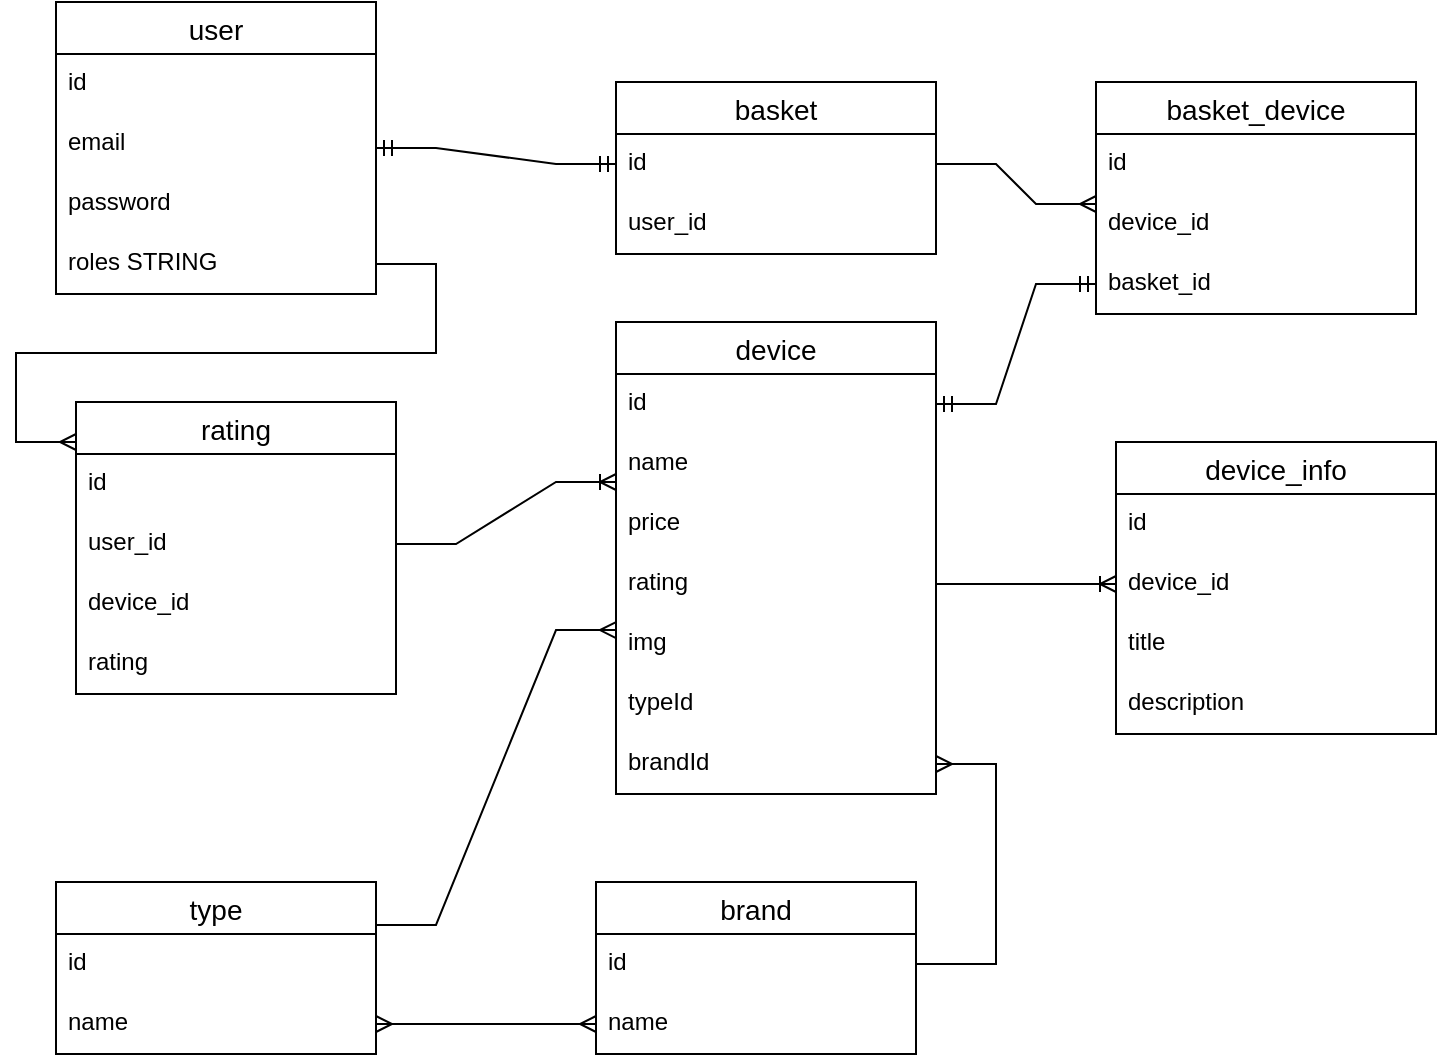 <mxfile version="16.1.2" type="device"><diagram id="FtaSaAt1fNp2INuggTWa" name="Page-1"><mxGraphModel dx="1422" dy="697" grid="1" gridSize="10" guides="1" tooltips="1" connect="1" arrows="1" fold="1" page="1" pageScale="1" pageWidth="827" pageHeight="1169" math="0" shadow="0"><root><mxCell id="0"/><mxCell id="1" parent="0"/><mxCell id="SA8aS67h3LtaV-0xMqvo-10" value="user" style="swimlane;fontStyle=0;childLayout=stackLayout;horizontal=1;startSize=26;horizontalStack=0;resizeParent=1;resizeParentMax=0;resizeLast=0;collapsible=1;marginBottom=0;align=center;fontSize=14;" vertex="1" parent="1"><mxGeometry x="40" y="40" width="160" height="146" as="geometry"><mxRectangle x="70" y="60" width="50" height="26" as="alternateBounds"/></mxGeometry></mxCell><mxCell id="SA8aS67h3LtaV-0xMqvo-11" value="id" style="text;strokeColor=none;fillColor=none;spacingLeft=4;spacingRight=4;overflow=hidden;rotatable=0;points=[[0,0.5],[1,0.5]];portConstraint=eastwest;fontSize=12;" vertex="1" parent="SA8aS67h3LtaV-0xMqvo-10"><mxGeometry y="26" width="160" height="30" as="geometry"/></mxCell><mxCell id="SA8aS67h3LtaV-0xMqvo-12" value="email" style="text;strokeColor=none;fillColor=none;spacingLeft=4;spacingRight=4;overflow=hidden;rotatable=0;points=[[0,0.5],[1,0.5]];portConstraint=eastwest;fontSize=12;" vertex="1" parent="SA8aS67h3LtaV-0xMqvo-10"><mxGeometry y="56" width="160" height="30" as="geometry"/></mxCell><mxCell id="SA8aS67h3LtaV-0xMqvo-13" value="password" style="text;strokeColor=none;fillColor=none;spacingLeft=4;spacingRight=4;overflow=hidden;rotatable=0;points=[[0,0.5],[1,0.5]];portConstraint=eastwest;fontSize=12;" vertex="1" parent="SA8aS67h3LtaV-0xMqvo-10"><mxGeometry y="86" width="160" height="30" as="geometry"/></mxCell><mxCell id="SA8aS67h3LtaV-0xMqvo-18" value="roles STRING" style="text;strokeColor=none;fillColor=none;spacingLeft=4;spacingRight=4;overflow=hidden;rotatable=0;points=[[0,0.5],[1,0.5]];portConstraint=eastwest;fontSize=12;" vertex="1" parent="SA8aS67h3LtaV-0xMqvo-10"><mxGeometry y="116" width="160" height="30" as="geometry"/></mxCell><mxCell id="SA8aS67h3LtaV-0xMqvo-19" value="basket" style="swimlane;fontStyle=0;childLayout=stackLayout;horizontal=1;startSize=26;horizontalStack=0;resizeParent=1;resizeParentMax=0;resizeLast=0;collapsible=1;marginBottom=0;align=center;fontSize=14;" vertex="1" parent="1"><mxGeometry x="320" y="80" width="160" height="86" as="geometry"><mxRectangle x="70" y="60" width="50" height="26" as="alternateBounds"/></mxGeometry></mxCell><mxCell id="SA8aS67h3LtaV-0xMqvo-20" value="id" style="text;strokeColor=none;fillColor=none;spacingLeft=4;spacingRight=4;overflow=hidden;rotatable=0;points=[[0,0.5],[1,0.5]];portConstraint=eastwest;fontSize=12;" vertex="1" parent="SA8aS67h3LtaV-0xMqvo-19"><mxGeometry y="26" width="160" height="30" as="geometry"/></mxCell><mxCell id="SA8aS67h3LtaV-0xMqvo-21" value="user_id" style="text;strokeColor=none;fillColor=none;spacingLeft=4;spacingRight=4;overflow=hidden;rotatable=0;points=[[0,0.5],[1,0.5]];portConstraint=eastwest;fontSize=12;" vertex="1" parent="SA8aS67h3LtaV-0xMqvo-19"><mxGeometry y="56" width="160" height="30" as="geometry"/></mxCell><mxCell id="SA8aS67h3LtaV-0xMqvo-24" value="" style="edgeStyle=entityRelationEdgeStyle;fontSize=12;html=1;endArrow=ERmandOne;startArrow=ERmandOne;rounded=0;entryX=0;entryY=0.5;entryDx=0;entryDy=0;" edge="1" parent="1" source="SA8aS67h3LtaV-0xMqvo-10" target="SA8aS67h3LtaV-0xMqvo-20"><mxGeometry width="100" height="100" relative="1" as="geometry"><mxPoint x="240" y="230" as="sourcePoint"/><mxPoint x="230" y="80" as="targetPoint"/></mxGeometry></mxCell><mxCell id="SA8aS67h3LtaV-0xMqvo-25" value="device" style="swimlane;fontStyle=0;childLayout=stackLayout;horizontal=1;startSize=26;horizontalStack=0;resizeParent=1;resizeParentMax=0;resizeLast=0;collapsible=1;marginBottom=0;align=center;fontSize=14;" vertex="1" parent="1"><mxGeometry x="320" y="200" width="160" height="236" as="geometry"><mxRectangle x="70" y="60" width="50" height="26" as="alternateBounds"/></mxGeometry></mxCell><mxCell id="SA8aS67h3LtaV-0xMqvo-26" value="id" style="text;strokeColor=none;fillColor=none;spacingLeft=4;spacingRight=4;overflow=hidden;rotatable=0;points=[[0,0.5],[1,0.5]];portConstraint=eastwest;fontSize=12;" vertex="1" parent="SA8aS67h3LtaV-0xMqvo-25"><mxGeometry y="26" width="160" height="30" as="geometry"/></mxCell><mxCell id="SA8aS67h3LtaV-0xMqvo-27" value="name" style="text;strokeColor=none;fillColor=none;spacingLeft=4;spacingRight=4;overflow=hidden;rotatable=0;points=[[0,0.5],[1,0.5]];portConstraint=eastwest;fontSize=12;" vertex="1" parent="SA8aS67h3LtaV-0xMqvo-25"><mxGeometry y="56" width="160" height="30" as="geometry"/></mxCell><mxCell id="SA8aS67h3LtaV-0xMqvo-28" value="price" style="text;strokeColor=none;fillColor=none;spacingLeft=4;spacingRight=4;overflow=hidden;rotatable=0;points=[[0,0.5],[1,0.5]];portConstraint=eastwest;fontSize=12;" vertex="1" parent="SA8aS67h3LtaV-0xMqvo-25"><mxGeometry y="86" width="160" height="30" as="geometry"/></mxCell><mxCell id="SA8aS67h3LtaV-0xMqvo-29" value="rating" style="text;strokeColor=none;fillColor=none;spacingLeft=4;spacingRight=4;overflow=hidden;rotatable=0;points=[[0,0.5],[1,0.5]];portConstraint=eastwest;fontSize=12;" vertex="1" parent="SA8aS67h3LtaV-0xMqvo-25"><mxGeometry y="116" width="160" height="30" as="geometry"/></mxCell><mxCell id="SA8aS67h3LtaV-0xMqvo-30" value="img" style="text;strokeColor=none;fillColor=none;spacingLeft=4;spacingRight=4;overflow=hidden;rotatable=0;points=[[0,0.5],[1,0.5]];portConstraint=eastwest;fontSize=12;" vertex="1" parent="SA8aS67h3LtaV-0xMqvo-25"><mxGeometry y="146" width="160" height="30" as="geometry"/></mxCell><mxCell id="SA8aS67h3LtaV-0xMqvo-31" value="typeId" style="text;strokeColor=none;fillColor=none;spacingLeft=4;spacingRight=4;overflow=hidden;rotatable=0;points=[[0,0.5],[1,0.5]];portConstraint=eastwest;fontSize=12;" vertex="1" parent="SA8aS67h3LtaV-0xMqvo-25"><mxGeometry y="176" width="160" height="30" as="geometry"/></mxCell><mxCell id="SA8aS67h3LtaV-0xMqvo-32" value="brandId" style="text;strokeColor=none;fillColor=none;spacingLeft=4;spacingRight=4;overflow=hidden;rotatable=0;points=[[0,0.5],[1,0.5]];portConstraint=eastwest;fontSize=12;" vertex="1" parent="SA8aS67h3LtaV-0xMqvo-25"><mxGeometry y="206" width="160" height="30" as="geometry"/></mxCell><mxCell id="SA8aS67h3LtaV-0xMqvo-33" value="type" style="swimlane;fontStyle=0;childLayout=stackLayout;horizontal=1;startSize=26;horizontalStack=0;resizeParent=1;resizeParentMax=0;resizeLast=0;collapsible=1;marginBottom=0;align=center;fontSize=14;" vertex="1" parent="1"><mxGeometry x="40" y="480" width="160" height="86" as="geometry"/></mxCell><mxCell id="SA8aS67h3LtaV-0xMqvo-34" value="id" style="text;strokeColor=none;fillColor=none;spacingLeft=4;spacingRight=4;overflow=hidden;rotatable=0;points=[[0,0.5],[1,0.5]];portConstraint=eastwest;fontSize=12;" vertex="1" parent="SA8aS67h3LtaV-0xMqvo-33"><mxGeometry y="26" width="160" height="30" as="geometry"/></mxCell><mxCell id="SA8aS67h3LtaV-0xMqvo-35" value="name" style="text;strokeColor=none;fillColor=none;spacingLeft=4;spacingRight=4;overflow=hidden;rotatable=0;points=[[0,0.5],[1,0.5]];portConstraint=eastwest;fontSize=12;" vertex="1" parent="SA8aS67h3LtaV-0xMqvo-33"><mxGeometry y="56" width="160" height="30" as="geometry"/></mxCell><mxCell id="SA8aS67h3LtaV-0xMqvo-37" value="brand" style="swimlane;fontStyle=0;childLayout=stackLayout;horizontal=1;startSize=26;horizontalStack=0;resizeParent=1;resizeParentMax=0;resizeLast=0;collapsible=1;marginBottom=0;align=center;fontSize=14;" vertex="1" parent="1"><mxGeometry x="310" y="480" width="160" height="86" as="geometry"/></mxCell><mxCell id="SA8aS67h3LtaV-0xMqvo-38" value="id" style="text;strokeColor=none;fillColor=none;spacingLeft=4;spacingRight=4;overflow=hidden;rotatable=0;points=[[0,0.5],[1,0.5]];portConstraint=eastwest;fontSize=12;" vertex="1" parent="SA8aS67h3LtaV-0xMqvo-37"><mxGeometry y="26" width="160" height="30" as="geometry"/></mxCell><mxCell id="SA8aS67h3LtaV-0xMqvo-39" value="name" style="text;strokeColor=none;fillColor=none;spacingLeft=4;spacingRight=4;overflow=hidden;rotatable=0;points=[[0,0.5],[1,0.5]];portConstraint=eastwest;fontSize=12;" vertex="1" parent="SA8aS67h3LtaV-0xMqvo-37"><mxGeometry y="56" width="160" height="30" as="geometry"/></mxCell><mxCell id="SA8aS67h3LtaV-0xMqvo-44" value="" style="edgeStyle=entityRelationEdgeStyle;fontSize=12;html=1;endArrow=ERmany;rounded=0;exitX=1;exitY=0.25;exitDx=0;exitDy=0;entryX=0;entryY=0.267;entryDx=0;entryDy=0;entryPerimeter=0;" edge="1" parent="1" source="SA8aS67h3LtaV-0xMqvo-33" target="SA8aS67h3LtaV-0xMqvo-30"><mxGeometry width="100" height="100" relative="1" as="geometry"><mxPoint x="310" y="410" as="sourcePoint"/><mxPoint x="410" y="310" as="targetPoint"/></mxGeometry></mxCell><mxCell id="SA8aS67h3LtaV-0xMqvo-45" value="" style="edgeStyle=entityRelationEdgeStyle;fontSize=12;html=1;endArrow=ERmany;rounded=0;exitX=1;exitY=0.5;exitDx=0;exitDy=0;" edge="1" parent="1" source="SA8aS67h3LtaV-0xMqvo-38" target="SA8aS67h3LtaV-0xMqvo-32"><mxGeometry width="100" height="100" relative="1" as="geometry"><mxPoint x="240" y="506.99" as="sourcePoint"/><mxPoint x="350" y="500" as="targetPoint"/></mxGeometry></mxCell><mxCell id="SA8aS67h3LtaV-0xMqvo-47" value="" style="edgeStyle=entityRelationEdgeStyle;fontSize=12;html=1;endArrow=ERmany;startArrow=ERmany;rounded=0;exitX=1;exitY=0.5;exitDx=0;exitDy=0;entryX=0;entryY=0.5;entryDx=0;entryDy=0;" edge="1" parent="1" source="SA8aS67h3LtaV-0xMqvo-35" target="SA8aS67h3LtaV-0xMqvo-39"><mxGeometry width="100" height="100" relative="1" as="geometry"><mxPoint x="310" y="410" as="sourcePoint"/><mxPoint x="300" y="550" as="targetPoint"/></mxGeometry></mxCell><mxCell id="SA8aS67h3LtaV-0xMqvo-48" value="device_info" style="swimlane;fontStyle=0;childLayout=stackLayout;horizontal=1;startSize=26;horizontalStack=0;resizeParent=1;resizeParentMax=0;resizeLast=0;collapsible=1;marginBottom=0;align=center;fontSize=14;" vertex="1" parent="1"><mxGeometry x="570" y="260" width="160" height="146" as="geometry"/></mxCell><mxCell id="SA8aS67h3LtaV-0xMqvo-49" value="id" style="text;strokeColor=none;fillColor=none;spacingLeft=4;spacingRight=4;overflow=hidden;rotatable=0;points=[[0,0.5],[1,0.5]];portConstraint=eastwest;fontSize=12;" vertex="1" parent="SA8aS67h3LtaV-0xMqvo-48"><mxGeometry y="26" width="160" height="30" as="geometry"/></mxCell><mxCell id="SA8aS67h3LtaV-0xMqvo-50" value="device_id" style="text;strokeColor=none;fillColor=none;spacingLeft=4;spacingRight=4;overflow=hidden;rotatable=0;points=[[0,0.5],[1,0.5]];portConstraint=eastwest;fontSize=12;" vertex="1" parent="SA8aS67h3LtaV-0xMqvo-48"><mxGeometry y="56" width="160" height="30" as="geometry"/></mxCell><mxCell id="SA8aS67h3LtaV-0xMqvo-51" value="title" style="text;strokeColor=none;fillColor=none;spacingLeft=4;spacingRight=4;overflow=hidden;rotatable=0;points=[[0,0.5],[1,0.5]];portConstraint=eastwest;fontSize=12;" vertex="1" parent="SA8aS67h3LtaV-0xMqvo-48"><mxGeometry y="86" width="160" height="30" as="geometry"/></mxCell><mxCell id="SA8aS67h3LtaV-0xMqvo-53" value="description" style="text;strokeColor=none;fillColor=none;spacingLeft=4;spacingRight=4;overflow=hidden;rotatable=0;points=[[0,0.5],[1,0.5]];portConstraint=eastwest;fontSize=12;" vertex="1" parent="SA8aS67h3LtaV-0xMqvo-48"><mxGeometry y="116" width="160" height="30" as="geometry"/></mxCell><mxCell id="SA8aS67h3LtaV-0xMqvo-52" value="" style="edgeStyle=entityRelationEdgeStyle;fontSize=12;html=1;endArrow=ERoneToMany;rounded=0;entryX=0;entryY=0.5;entryDx=0;entryDy=0;exitX=1;exitY=0.5;exitDx=0;exitDy=0;" edge="1" parent="1" source="SA8aS67h3LtaV-0xMqvo-29" target="SA8aS67h3LtaV-0xMqvo-50"><mxGeometry width="100" height="100" relative="1" as="geometry"><mxPoint x="310" y="410" as="sourcePoint"/><mxPoint x="410" y="310" as="targetPoint"/></mxGeometry></mxCell><mxCell id="SA8aS67h3LtaV-0xMqvo-54" value="basket_device" style="swimlane;fontStyle=0;childLayout=stackLayout;horizontal=1;startSize=26;horizontalStack=0;resizeParent=1;resizeParentMax=0;resizeLast=0;collapsible=1;marginBottom=0;align=center;fontSize=14;" vertex="1" parent="1"><mxGeometry x="560" y="80" width="160" height="116" as="geometry"/></mxCell><mxCell id="SA8aS67h3LtaV-0xMqvo-55" value="id" style="text;strokeColor=none;fillColor=none;spacingLeft=4;spacingRight=4;overflow=hidden;rotatable=0;points=[[0,0.5],[1,0.5]];portConstraint=eastwest;fontSize=12;" vertex="1" parent="SA8aS67h3LtaV-0xMqvo-54"><mxGeometry y="26" width="160" height="30" as="geometry"/></mxCell><mxCell id="SA8aS67h3LtaV-0xMqvo-56" value="device_id" style="text;strokeColor=none;fillColor=none;spacingLeft=4;spacingRight=4;overflow=hidden;rotatable=0;points=[[0,0.5],[1,0.5]];portConstraint=eastwest;fontSize=12;" vertex="1" parent="SA8aS67h3LtaV-0xMqvo-54"><mxGeometry y="56" width="160" height="30" as="geometry"/></mxCell><mxCell id="SA8aS67h3LtaV-0xMqvo-57" value="basket_id" style="text;strokeColor=none;fillColor=none;spacingLeft=4;spacingRight=4;overflow=hidden;rotatable=0;points=[[0,0.5],[1,0.5]];portConstraint=eastwest;fontSize=12;" vertex="1" parent="SA8aS67h3LtaV-0xMqvo-54"><mxGeometry y="86" width="160" height="30" as="geometry"/></mxCell><mxCell id="SA8aS67h3LtaV-0xMqvo-58" value="" style="edgeStyle=entityRelationEdgeStyle;fontSize=12;html=1;endArrow=ERmany;rounded=0;exitX=1;exitY=0.5;exitDx=0;exitDy=0;" edge="1" parent="1" source="SA8aS67h3LtaV-0xMqvo-20"><mxGeometry width="100" height="100" relative="1" as="geometry"><mxPoint x="490" y="120" as="sourcePoint"/><mxPoint x="560" y="141" as="targetPoint"/></mxGeometry></mxCell><mxCell id="SA8aS67h3LtaV-0xMqvo-59" value="" style="edgeStyle=entityRelationEdgeStyle;fontSize=12;html=1;endArrow=ERmandOne;startArrow=ERmandOne;rounded=0;entryX=0;entryY=0.5;entryDx=0;entryDy=0;exitX=1;exitY=0.5;exitDx=0;exitDy=0;" edge="1" parent="1" source="SA8aS67h3LtaV-0xMqvo-26" target="SA8aS67h3LtaV-0xMqvo-57"><mxGeometry width="100" height="100" relative="1" as="geometry"><mxPoint x="310" y="410" as="sourcePoint"/><mxPoint x="410" y="310" as="targetPoint"/></mxGeometry></mxCell><mxCell id="SA8aS67h3LtaV-0xMqvo-60" value="rating" style="swimlane;fontStyle=0;childLayout=stackLayout;horizontal=1;startSize=26;horizontalStack=0;resizeParent=1;resizeParentMax=0;resizeLast=0;collapsible=1;marginBottom=0;align=center;fontSize=14;" vertex="1" parent="1"><mxGeometry x="50" y="240" width="160" height="146" as="geometry"/></mxCell><mxCell id="SA8aS67h3LtaV-0xMqvo-61" value="id" style="text;strokeColor=none;fillColor=none;spacingLeft=4;spacingRight=4;overflow=hidden;rotatable=0;points=[[0,0.5],[1,0.5]];portConstraint=eastwest;fontSize=12;" vertex="1" parent="SA8aS67h3LtaV-0xMqvo-60"><mxGeometry y="26" width="160" height="30" as="geometry"/></mxCell><mxCell id="SA8aS67h3LtaV-0xMqvo-62" value="user_id" style="text;strokeColor=none;fillColor=none;spacingLeft=4;spacingRight=4;overflow=hidden;rotatable=0;points=[[0,0.5],[1,0.5]];portConstraint=eastwest;fontSize=12;" vertex="1" parent="SA8aS67h3LtaV-0xMqvo-60"><mxGeometry y="56" width="160" height="30" as="geometry"/></mxCell><mxCell id="SA8aS67h3LtaV-0xMqvo-63" value="device_id" style="text;strokeColor=none;fillColor=none;spacingLeft=4;spacingRight=4;overflow=hidden;rotatable=0;points=[[0,0.5],[1,0.5]];portConstraint=eastwest;fontSize=12;" vertex="1" parent="SA8aS67h3LtaV-0xMqvo-60"><mxGeometry y="86" width="160" height="30" as="geometry"/></mxCell><mxCell id="SA8aS67h3LtaV-0xMqvo-64" value="rating" style="text;strokeColor=none;fillColor=none;spacingLeft=4;spacingRight=4;overflow=hidden;rotatable=0;points=[[0,0.5],[1,0.5]];portConstraint=eastwest;fontSize=12;" vertex="1" parent="SA8aS67h3LtaV-0xMqvo-60"><mxGeometry y="116" width="160" height="30" as="geometry"/></mxCell><mxCell id="SA8aS67h3LtaV-0xMqvo-65" value="" style="edgeStyle=entityRelationEdgeStyle;fontSize=12;html=1;endArrow=ERmany;rounded=0;" edge="1" parent="1" source="SA8aS67h3LtaV-0xMqvo-18"><mxGeometry width="100" height="100" relative="1" as="geometry"><mxPoint x="310" y="410" as="sourcePoint"/><mxPoint x="50" y="260" as="targetPoint"/></mxGeometry></mxCell><mxCell id="SA8aS67h3LtaV-0xMqvo-67" value="" style="edgeStyle=entityRelationEdgeStyle;fontSize=12;html=1;endArrow=ERoneToMany;rounded=0;entryX=0;entryY=0.8;entryDx=0;entryDy=0;entryPerimeter=0;exitX=1;exitY=0.5;exitDx=0;exitDy=0;" edge="1" parent="1" source="SA8aS67h3LtaV-0xMqvo-62" target="SA8aS67h3LtaV-0xMqvo-27"><mxGeometry width="100" height="100" relative="1" as="geometry"><mxPoint x="310" y="410" as="sourcePoint"/><mxPoint x="410" y="310" as="targetPoint"/></mxGeometry></mxCell></root></mxGraphModel></diagram></mxfile>